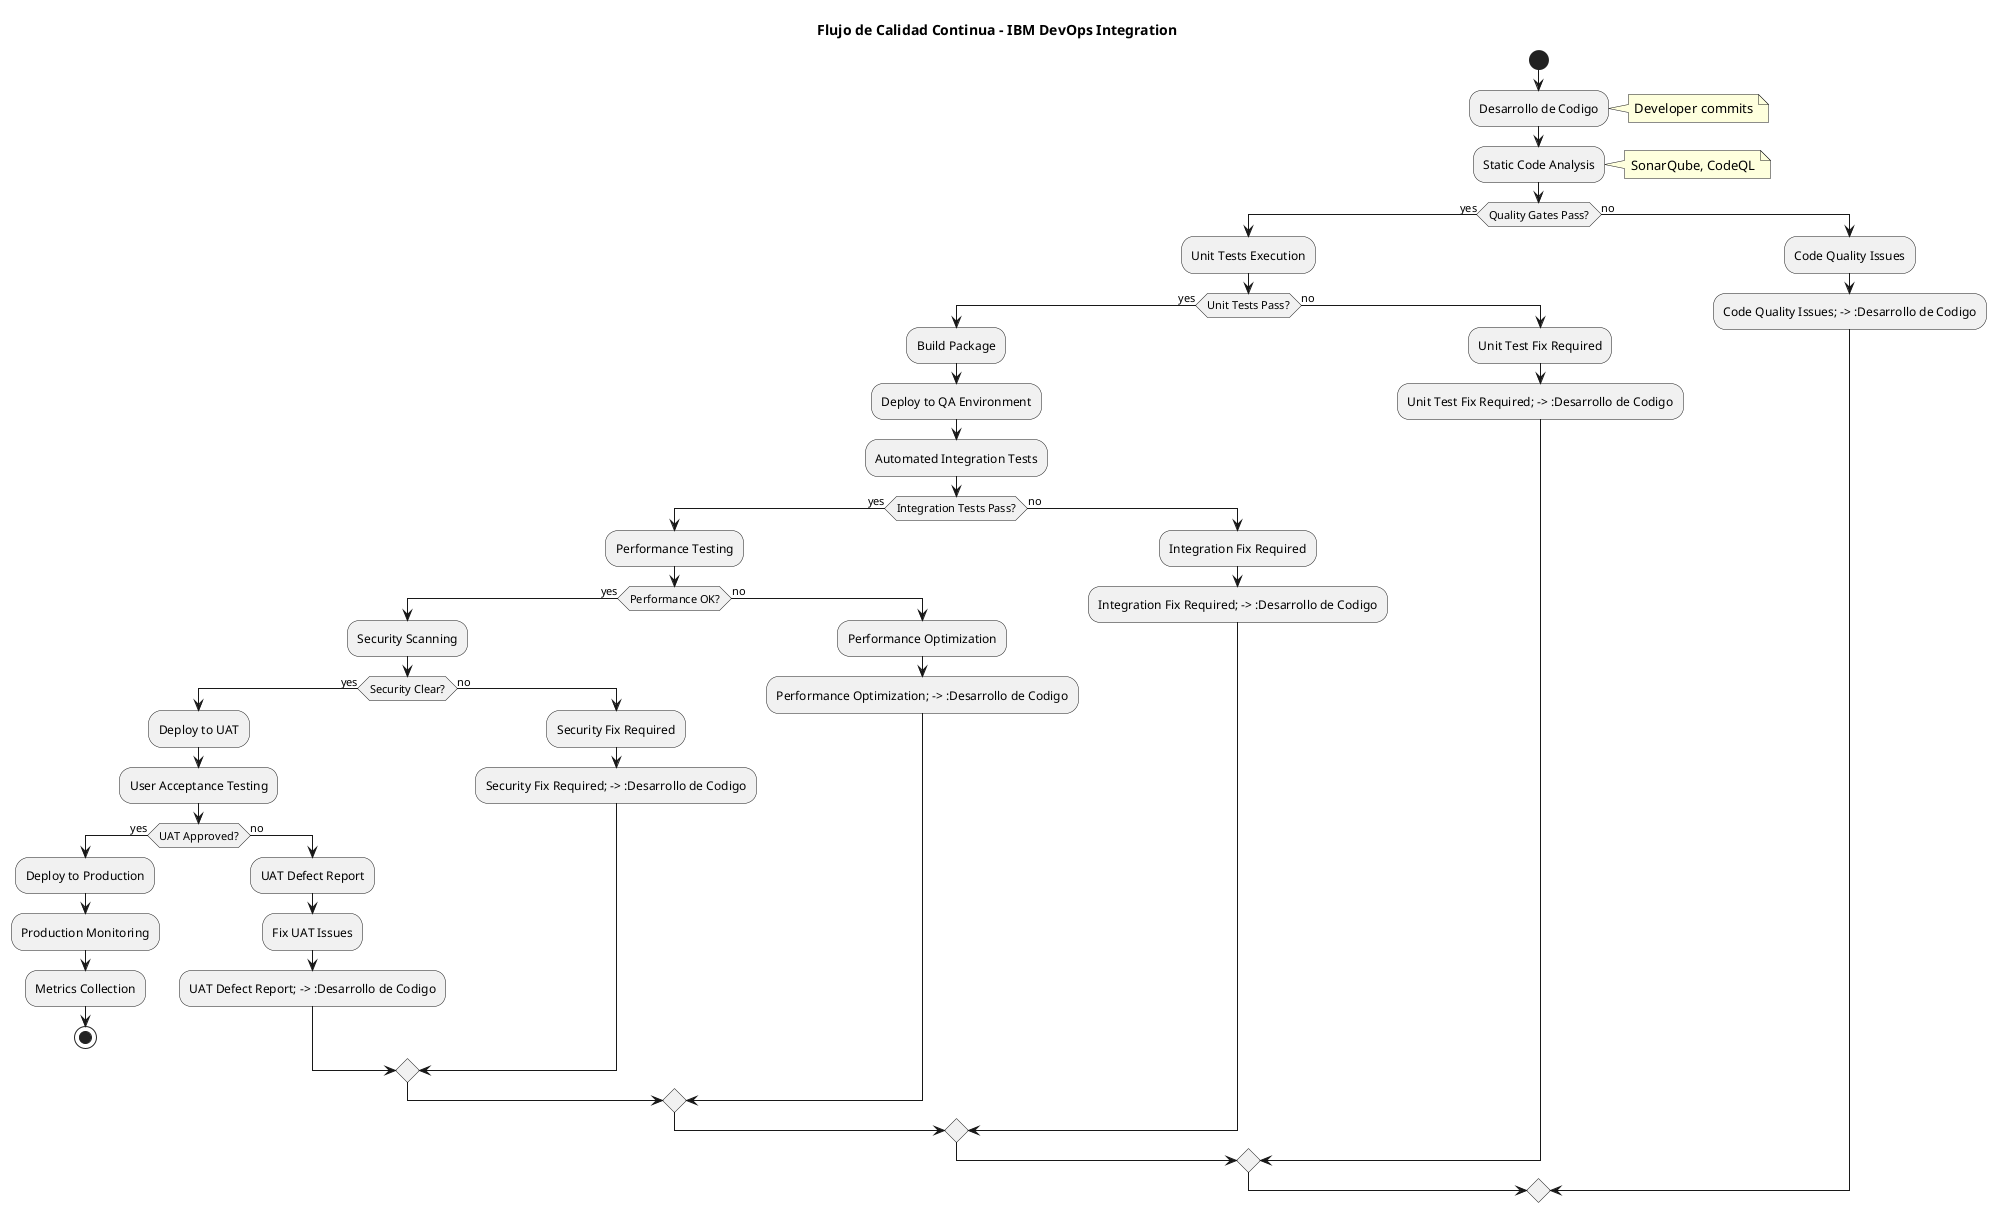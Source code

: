 @startuml flujo-calidad-continua-ibm
title Flujo de Calidad Continua - IBM DevOps Integration

start

:Desarrollo de Codigo;
note right: Developer commits

:Static Code Analysis;
note right: SonarQube, CodeQL

if (Quality Gates Pass?) then (yes)
  :Unit Tests Execution;
  
  if (Unit Tests Pass?) then (yes)
    :Build Package;
    
    :Deploy to QA Environment;
    
    :Automated Integration Tests;
    
    if (Integration Tests Pass?) then (yes)
      :Performance Testing;
      
      if (Performance OK?) then (yes)
        :Security Scanning;
        
        if (Security Clear?) then (yes)
          :Deploy to UAT;
          
          :User Acceptance Testing;
          
          if (UAT Approved?) then (yes)
            :Deploy to Production;
            
            :Production Monitoring;
            
            :Metrics Collection;
            
            stop
          else (no)
            :UAT Defect Report;
            :Fix UAT Issues;
            :UAT Defect Report; -> :Desarrollo de Codigo;
          endif
        else (no)
          :Security Fix Required;
          :Security Fix Required; -> :Desarrollo de Codigo;
        endif
      else (no)
        :Performance Optimization;
        :Performance Optimization; -> :Desarrollo de Codigo;
      endif
    else (no)
      :Integration Fix Required;
      :Integration Fix Required; -> :Desarrollo de Codigo;
    endif
  else (no)
    :Unit Test Fix Required;
    :Unit Test Fix Required; -> :Desarrollo de Codigo;
  endif
else (no)
  :Code Quality Issues;
  :Code Quality Issues; -> :Desarrollo de Codigo;
endif

@enduml